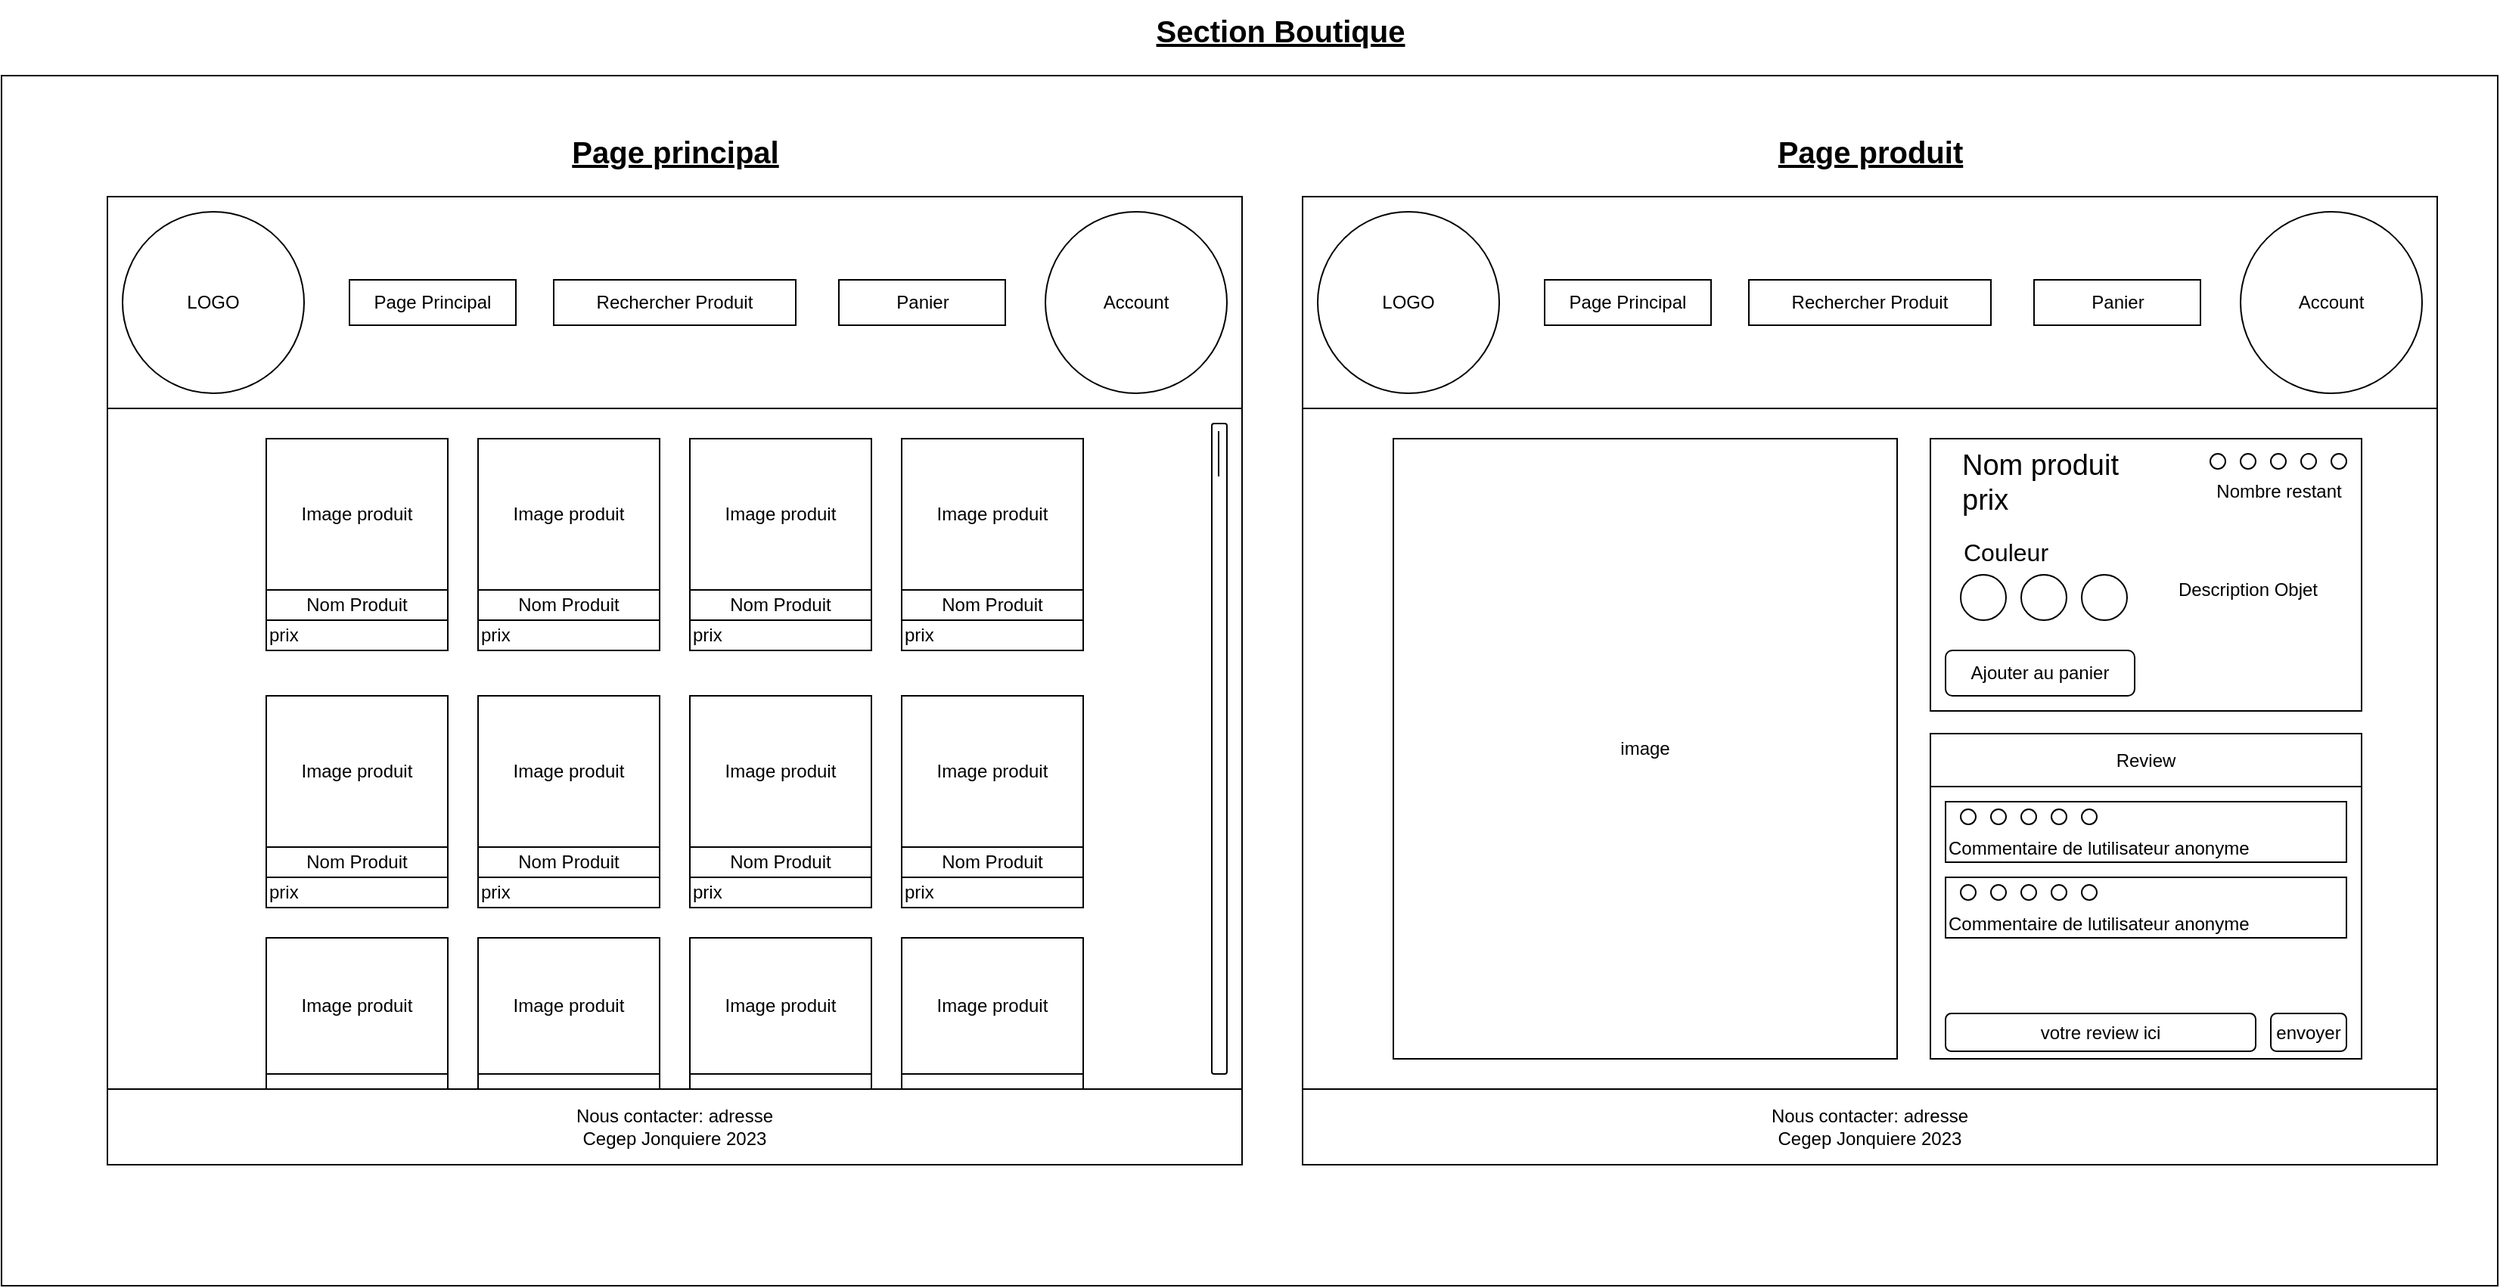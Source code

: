 <mxfile version="21.0.6" type="device"><diagram name="Page-1" id="6zmWPrYYc96BPxpVEM61"><mxGraphModel dx="3217" dy="1273" grid="1" gridSize="10" guides="1" tooltips="1" connect="1" arrows="1" fold="1" page="1" pageScale="1" pageWidth="827" pageHeight="1169" math="0" shadow="0"><root><mxCell id="0"/><mxCell id="1" parent="0"/><mxCell id="vte7EzwXtGrrbAc4ssOM-195" value="" style="rounded=0;whiteSpace=wrap;html=1;" vertex="1" parent="1"><mxGeometry x="-140" y="90" width="1650" height="800" as="geometry"/></mxCell><mxCell id="vte7EzwXtGrrbAc4ssOM-1" value="" style="rounded=0;whiteSpace=wrap;html=1;" vertex="1" parent="1"><mxGeometry x="-70" y="170" width="750" height="640" as="geometry"/></mxCell><mxCell id="vte7EzwXtGrrbAc4ssOM-3" value="" style="rounded=0;whiteSpace=wrap;html=1;" vertex="1" parent="1"><mxGeometry x="-70" y="170" width="750" height="140" as="geometry"/></mxCell><mxCell id="vte7EzwXtGrrbAc4ssOM-2" value="LOGO" style="ellipse;whiteSpace=wrap;html=1;" vertex="1" parent="1"><mxGeometry x="-60" y="180" width="120" height="120" as="geometry"/></mxCell><mxCell id="vte7EzwXtGrrbAc4ssOM-4" value="Page Principal" style="rounded=0;whiteSpace=wrap;html=1;" vertex="1" parent="1"><mxGeometry x="90" y="225" width="110" height="30" as="geometry"/></mxCell><mxCell id="vte7EzwXtGrrbAc4ssOM-5" value="Section Boutique" style="text;html=1;align=center;verticalAlign=middle;resizable=0;points=[];autosize=1;strokeColor=none;fillColor=none;fontStyle=5;fontSize=20;" vertex="1" parent="1"><mxGeometry x="610" y="40" width="190" height="40" as="geometry"/></mxCell><mxCell id="vte7EzwXtGrrbAc4ssOM-6" value="Page principal" style="text;html=1;align=center;verticalAlign=middle;resizable=0;points=[];autosize=1;strokeColor=none;fillColor=none;fontStyle=5;fontSize=20;" vertex="1" parent="1"><mxGeometry x="225" y="120" width="160" height="40" as="geometry"/></mxCell><mxCell id="vte7EzwXtGrrbAc4ssOM-8" value="Rechercher Produit" style="rounded=0;whiteSpace=wrap;html=1;" vertex="1" parent="1"><mxGeometry x="225" y="225" width="160" height="30" as="geometry"/></mxCell><mxCell id="vte7EzwXtGrrbAc4ssOM-9" value="Panier" style="rounded=0;whiteSpace=wrap;html=1;" vertex="1" parent="1"><mxGeometry x="413.5" y="225" width="110" height="30" as="geometry"/></mxCell><mxCell id="vte7EzwXtGrrbAc4ssOM-11" value="Account" style="ellipse;whiteSpace=wrap;html=1;" vertex="1" parent="1"><mxGeometry x="550" y="180" width="120" height="120" as="geometry"/></mxCell><mxCell id="vte7EzwXtGrrbAc4ssOM-12" value="Nom Produit" style="rounded=0;whiteSpace=wrap;html=1;" vertex="1" parent="1"><mxGeometry x="35" y="430" width="120" height="20" as="geometry"/></mxCell><mxCell id="vte7EzwXtGrrbAc4ssOM-13" value="Image produit" style="rounded=0;whiteSpace=wrap;html=1;" vertex="1" parent="1"><mxGeometry x="35" y="330" width="120" height="100" as="geometry"/></mxCell><mxCell id="vte7EzwXtGrrbAc4ssOM-18" value="Nom Produit" style="rounded=0;whiteSpace=wrap;html=1;" vertex="1" parent="1"><mxGeometry x="175" y="430" width="120" height="20" as="geometry"/></mxCell><mxCell id="vte7EzwXtGrrbAc4ssOM-19" value="Image produit" style="rounded=0;whiteSpace=wrap;html=1;" vertex="1" parent="1"><mxGeometry x="175" y="330" width="120" height="100" as="geometry"/></mxCell><mxCell id="vte7EzwXtGrrbAc4ssOM-23" value="Nom Produit" style="rounded=0;whiteSpace=wrap;html=1;" vertex="1" parent="1"><mxGeometry x="315" y="430" width="120" height="20" as="geometry"/></mxCell><mxCell id="vte7EzwXtGrrbAc4ssOM-24" value="Image produit" style="rounded=0;whiteSpace=wrap;html=1;" vertex="1" parent="1"><mxGeometry x="315" y="330" width="120" height="100" as="geometry"/></mxCell><mxCell id="vte7EzwXtGrrbAc4ssOM-28" value="Nom Produit" style="rounded=0;whiteSpace=wrap;html=1;" vertex="1" parent="1"><mxGeometry x="455" y="430" width="120" height="20" as="geometry"/></mxCell><mxCell id="vte7EzwXtGrrbAc4ssOM-29" value="Image produit" style="rounded=0;whiteSpace=wrap;html=1;" vertex="1" parent="1"><mxGeometry x="455" y="330" width="120" height="100" as="geometry"/></mxCell><mxCell id="vte7EzwXtGrrbAc4ssOM-33" value="Nom Produit" style="rounded=0;whiteSpace=wrap;html=1;" vertex="1" parent="1"><mxGeometry x="35" y="600" width="120" height="20" as="geometry"/></mxCell><mxCell id="vte7EzwXtGrrbAc4ssOM-34" value="Image produit" style="rounded=0;whiteSpace=wrap;html=1;" vertex="1" parent="1"><mxGeometry x="35" y="500" width="120" height="100" as="geometry"/></mxCell><mxCell id="vte7EzwXtGrrbAc4ssOM-38" value="Nom Produit" style="rounded=0;whiteSpace=wrap;html=1;" vertex="1" parent="1"><mxGeometry x="175" y="600" width="120" height="20" as="geometry"/></mxCell><mxCell id="vte7EzwXtGrrbAc4ssOM-39" value="Image produit" style="rounded=0;whiteSpace=wrap;html=1;" vertex="1" parent="1"><mxGeometry x="175" y="500" width="120" height="100" as="geometry"/></mxCell><mxCell id="vte7EzwXtGrrbAc4ssOM-43" value="Nom Produit" style="rounded=0;whiteSpace=wrap;html=1;" vertex="1" parent="1"><mxGeometry x="315" y="600" width="120" height="20" as="geometry"/></mxCell><mxCell id="vte7EzwXtGrrbAc4ssOM-44" value="Image produit" style="rounded=0;whiteSpace=wrap;html=1;" vertex="1" parent="1"><mxGeometry x="315" y="500" width="120" height="100" as="geometry"/></mxCell><mxCell id="vte7EzwXtGrrbAc4ssOM-48" value="Nom Produit" style="rounded=0;whiteSpace=wrap;html=1;" vertex="1" parent="1"><mxGeometry x="455" y="600" width="120" height="20" as="geometry"/></mxCell><mxCell id="vte7EzwXtGrrbAc4ssOM-49" value="Image produit" style="rounded=0;whiteSpace=wrap;html=1;" vertex="1" parent="1"><mxGeometry x="455" y="500" width="120" height="100" as="geometry"/></mxCell><mxCell id="vte7EzwXtGrrbAc4ssOM-53" value="Nom Produit" style="rounded=0;whiteSpace=wrap;html=1;" vertex="1" parent="1"><mxGeometry x="35" y="750" width="120" height="30" as="geometry"/></mxCell><mxCell id="vte7EzwXtGrrbAc4ssOM-54" value="Image produit" style="rounded=0;whiteSpace=wrap;html=1;" vertex="1" parent="1"><mxGeometry x="35" y="660" width="120" height="90" as="geometry"/></mxCell><mxCell id="vte7EzwXtGrrbAc4ssOM-56" value="Add" style="rounded=0;whiteSpace=wrap;html=1;" vertex="1" parent="1"><mxGeometry x="95" y="780" width="60" height="20" as="geometry"/></mxCell><mxCell id="vte7EzwXtGrrbAc4ssOM-57" value="dispo" style="rounded=0;whiteSpace=wrap;html=1;" vertex="1" parent="1"><mxGeometry x="35" y="780" width="60" height="20" as="geometry"/></mxCell><mxCell id="vte7EzwXtGrrbAc4ssOM-58" value="Nom Produit" style="rounded=0;whiteSpace=wrap;html=1;" vertex="1" parent="1"><mxGeometry x="175" y="750" width="120" height="30" as="geometry"/></mxCell><mxCell id="vte7EzwXtGrrbAc4ssOM-59" value="Image produit" style="rounded=0;whiteSpace=wrap;html=1;" vertex="1" parent="1"><mxGeometry x="175" y="660" width="120" height="90" as="geometry"/></mxCell><mxCell id="vte7EzwXtGrrbAc4ssOM-61" value="Add" style="rounded=0;whiteSpace=wrap;html=1;" vertex="1" parent="1"><mxGeometry x="235" y="780" width="60" height="20" as="geometry"/></mxCell><mxCell id="vte7EzwXtGrrbAc4ssOM-62" value="dispo" style="rounded=0;whiteSpace=wrap;html=1;" vertex="1" parent="1"><mxGeometry x="175" y="780" width="60" height="20" as="geometry"/></mxCell><mxCell id="vte7EzwXtGrrbAc4ssOM-63" value="Nom Produit" style="rounded=0;whiteSpace=wrap;html=1;" vertex="1" parent="1"><mxGeometry x="315" y="750" width="120" height="30" as="geometry"/></mxCell><mxCell id="vte7EzwXtGrrbAc4ssOM-64" value="Image produit" style="rounded=0;whiteSpace=wrap;html=1;" vertex="1" parent="1"><mxGeometry x="315" y="660" width="120" height="90" as="geometry"/></mxCell><mxCell id="vte7EzwXtGrrbAc4ssOM-66" value="Add" style="rounded=0;whiteSpace=wrap;html=1;" vertex="1" parent="1"><mxGeometry x="375" y="780" width="60" height="20" as="geometry"/></mxCell><mxCell id="vte7EzwXtGrrbAc4ssOM-67" value="dispo" style="rounded=0;whiteSpace=wrap;html=1;" vertex="1" parent="1"><mxGeometry x="315" y="780" width="60" height="20" as="geometry"/></mxCell><mxCell id="vte7EzwXtGrrbAc4ssOM-68" value="Nom Produit" style="rounded=0;whiteSpace=wrap;html=1;" vertex="1" parent="1"><mxGeometry x="455" y="750" width="120" height="30" as="geometry"/></mxCell><mxCell id="vte7EzwXtGrrbAc4ssOM-69" value="Image produit" style="rounded=0;whiteSpace=wrap;html=1;" vertex="1" parent="1"><mxGeometry x="455" y="660" width="120" height="90" as="geometry"/></mxCell><mxCell id="vte7EzwXtGrrbAc4ssOM-71" value="Add" style="rounded=0;whiteSpace=wrap;html=1;" vertex="1" parent="1"><mxGeometry x="515" y="780" width="60" height="20" as="geometry"/></mxCell><mxCell id="vte7EzwXtGrrbAc4ssOM-72" value="dispo" style="rounded=0;whiteSpace=wrap;html=1;" vertex="1" parent="1"><mxGeometry x="455" y="780" width="60" height="20" as="geometry"/></mxCell><mxCell id="vte7EzwXtGrrbAc4ssOM-73" value="Nous contacter: adresse&lt;br&gt;Cegep Jonquiere 2023" style="rounded=0;whiteSpace=wrap;html=1;" vertex="1" parent="1"><mxGeometry x="-70" y="760" width="750" height="50" as="geometry"/></mxCell><mxCell id="vte7EzwXtGrrbAc4ssOM-74" value="" style="rounded=1;whiteSpace=wrap;html=1;" vertex="1" parent="1"><mxGeometry x="660" y="320" width="10" height="430" as="geometry"/></mxCell><mxCell id="vte7EzwXtGrrbAc4ssOM-76" value="" style="endArrow=none;html=1;rounded=0;" edge="1" parent="1"><mxGeometry width="50" height="50" relative="1" as="geometry"><mxPoint x="664.5" y="355" as="sourcePoint"/><mxPoint x="664.5" y="325" as="targetPoint"/></mxGeometry></mxCell><mxCell id="vte7EzwXtGrrbAc4ssOM-78" value="" style="rounded=0;whiteSpace=wrap;html=1;" vertex="1" parent="1"><mxGeometry x="720" y="170" width="750" height="640" as="geometry"/></mxCell><mxCell id="vte7EzwXtGrrbAc4ssOM-79" value="" style="rounded=0;whiteSpace=wrap;html=1;" vertex="1" parent="1"><mxGeometry x="720" y="170" width="750" height="140" as="geometry"/></mxCell><mxCell id="vte7EzwXtGrrbAc4ssOM-80" value="LOGO" style="ellipse;whiteSpace=wrap;html=1;" vertex="1" parent="1"><mxGeometry x="730" y="180" width="120" height="120" as="geometry"/></mxCell><mxCell id="vte7EzwXtGrrbAc4ssOM-81" value="Page Principal" style="rounded=0;whiteSpace=wrap;html=1;" vertex="1" parent="1"><mxGeometry x="880" y="225" width="110" height="30" as="geometry"/></mxCell><mxCell id="vte7EzwXtGrrbAc4ssOM-82" value="Page produit" style="text;html=1;align=center;verticalAlign=middle;resizable=0;points=[];autosize=1;strokeColor=none;fillColor=none;fontStyle=5;fontSize=20;" vertex="1" parent="1"><mxGeometry x="1025" y="120" width="140" height="40" as="geometry"/></mxCell><mxCell id="vte7EzwXtGrrbAc4ssOM-83" value="Rechercher Produit" style="rounded=0;whiteSpace=wrap;html=1;" vertex="1" parent="1"><mxGeometry x="1015" y="225" width="160" height="30" as="geometry"/></mxCell><mxCell id="vte7EzwXtGrrbAc4ssOM-84" value="Panier" style="rounded=0;whiteSpace=wrap;html=1;" vertex="1" parent="1"><mxGeometry x="1203.5" y="225" width="110" height="30" as="geometry"/></mxCell><mxCell id="vte7EzwXtGrrbAc4ssOM-85" value="Account" style="ellipse;whiteSpace=wrap;html=1;" vertex="1" parent="1"><mxGeometry x="1340" y="180" width="120" height="120" as="geometry"/></mxCell><mxCell id="vte7EzwXtGrrbAc4ssOM-129" value="Add" style="rounded=0;whiteSpace=wrap;html=1;" vertex="1" parent="1"><mxGeometry x="885" y="780" width="60" height="20" as="geometry"/></mxCell><mxCell id="vte7EzwXtGrrbAc4ssOM-130" value="dispo" style="rounded=0;whiteSpace=wrap;html=1;" vertex="1" parent="1"><mxGeometry x="825" y="780" width="60" height="20" as="geometry"/></mxCell><mxCell id="vte7EzwXtGrrbAc4ssOM-134" value="Add" style="rounded=0;whiteSpace=wrap;html=1;" vertex="1" parent="1"><mxGeometry x="1025" y="780" width="60" height="20" as="geometry"/></mxCell><mxCell id="vte7EzwXtGrrbAc4ssOM-135" value="dispo" style="rounded=0;whiteSpace=wrap;html=1;" vertex="1" parent="1"><mxGeometry x="965" y="780" width="60" height="20" as="geometry"/></mxCell><mxCell id="vte7EzwXtGrrbAc4ssOM-139" value="Add" style="rounded=0;whiteSpace=wrap;html=1;" vertex="1" parent="1"><mxGeometry x="1165" y="780" width="60" height="20" as="geometry"/></mxCell><mxCell id="vte7EzwXtGrrbAc4ssOM-140" value="dispo" style="rounded=0;whiteSpace=wrap;html=1;" vertex="1" parent="1"><mxGeometry x="1105" y="780" width="60" height="20" as="geometry"/></mxCell><mxCell id="vte7EzwXtGrrbAc4ssOM-144" value="Add" style="rounded=0;whiteSpace=wrap;html=1;" vertex="1" parent="1"><mxGeometry x="1305" y="780" width="60" height="20" as="geometry"/></mxCell><mxCell id="vte7EzwXtGrrbAc4ssOM-145" value="dispo" style="rounded=0;whiteSpace=wrap;html=1;" vertex="1" parent="1"><mxGeometry x="1245" y="780" width="60" height="20" as="geometry"/></mxCell><mxCell id="vte7EzwXtGrrbAc4ssOM-146" value="Nous contacter: adresse&lt;br&gt;Cegep Jonquiere 2023" style="rounded=0;whiteSpace=wrap;html=1;" vertex="1" parent="1"><mxGeometry x="720" y="760" width="750" height="50" as="geometry"/></mxCell><mxCell id="vte7EzwXtGrrbAc4ssOM-149" value="image" style="rounded=0;whiteSpace=wrap;html=1;" vertex="1" parent="1"><mxGeometry x="780" y="330" width="333" height="410" as="geometry"/></mxCell><mxCell id="vte7EzwXtGrrbAc4ssOM-151" value="prix" style="rounded=0;whiteSpace=wrap;html=1;align=left;" vertex="1" parent="1"><mxGeometry x="35" y="450" width="120" height="20" as="geometry"/></mxCell><mxCell id="vte7EzwXtGrrbAc4ssOM-152" value="prix" style="rounded=0;whiteSpace=wrap;html=1;align=left;" vertex="1" parent="1"><mxGeometry x="175" y="450" width="120" height="20" as="geometry"/></mxCell><mxCell id="vte7EzwXtGrrbAc4ssOM-153" value="prix" style="rounded=0;whiteSpace=wrap;html=1;align=left;" vertex="1" parent="1"><mxGeometry x="315" y="450" width="120" height="20" as="geometry"/></mxCell><mxCell id="vte7EzwXtGrrbAc4ssOM-154" value="prix" style="rounded=0;whiteSpace=wrap;html=1;align=left;" vertex="1" parent="1"><mxGeometry x="455" y="450" width="120" height="20" as="geometry"/></mxCell><mxCell id="vte7EzwXtGrrbAc4ssOM-155" value="prix" style="rounded=0;whiteSpace=wrap;html=1;align=left;" vertex="1" parent="1"><mxGeometry x="35" y="620" width="120" height="20" as="geometry"/></mxCell><mxCell id="vte7EzwXtGrrbAc4ssOM-156" value="prix" style="rounded=0;whiteSpace=wrap;html=1;align=left;" vertex="1" parent="1"><mxGeometry x="175" y="620" width="120" height="20" as="geometry"/></mxCell><mxCell id="vte7EzwXtGrrbAc4ssOM-157" value="prix" style="rounded=0;whiteSpace=wrap;html=1;align=left;" vertex="1" parent="1"><mxGeometry x="315" y="620" width="120" height="20" as="geometry"/></mxCell><mxCell id="vte7EzwXtGrrbAc4ssOM-158" value="prix" style="rounded=0;whiteSpace=wrap;html=1;align=left;" vertex="1" parent="1"><mxGeometry x="455" y="620" width="120" height="20" as="geometry"/></mxCell><mxCell id="vte7EzwXtGrrbAc4ssOM-159" value="&lt;font style=&quot;font-size: 19px;&quot;&gt;Nom produit&lt;br&gt;prix&lt;br&gt;&lt;/font&gt;" style="rounded=0;whiteSpace=wrap;html=1;align=left;verticalAlign=top;spacingLeft=19;" vertex="1" parent="1"><mxGeometry x="1135" y="330" width="285" height="180" as="geometry"/></mxCell><mxCell id="vte7EzwXtGrrbAc4ssOM-160" value="" style="ellipse;whiteSpace=wrap;html=1;aspect=fixed;" vertex="1" parent="1"><mxGeometry x="1155" y="420" width="30" height="30" as="geometry"/></mxCell><mxCell id="vte7EzwXtGrrbAc4ssOM-161" value="&lt;font style=&quot;font-size: 16px;&quot;&gt;Couleur&lt;/font&gt;" style="text;html=1;align=left;verticalAlign=middle;resizable=0;points=[];autosize=1;strokeColor=none;fillColor=none;" vertex="1" parent="1"><mxGeometry x="1155" y="390" width="80" height="30" as="geometry"/></mxCell><mxCell id="vte7EzwXtGrrbAc4ssOM-162" value="" style="ellipse;whiteSpace=wrap;html=1;aspect=fixed;" vertex="1" parent="1"><mxGeometry x="1195" y="420" width="30" height="30" as="geometry"/></mxCell><mxCell id="vte7EzwXtGrrbAc4ssOM-163" value="" style="ellipse;whiteSpace=wrap;html=1;aspect=fixed;" vertex="1" parent="1"><mxGeometry x="1235" y="420" width="30" height="30" as="geometry"/></mxCell><mxCell id="vte7EzwXtGrrbAc4ssOM-164" value="Ajouter au panier" style="rounded=1;whiteSpace=wrap;html=1;" vertex="1" parent="1"><mxGeometry x="1145" y="470" width="125" height="30" as="geometry"/></mxCell><mxCell id="vte7EzwXtGrrbAc4ssOM-165" value="" style="rounded=0;whiteSpace=wrap;html=1;" vertex="1" parent="1"><mxGeometry x="1135" y="525" width="285" height="215" as="geometry"/></mxCell><mxCell id="vte7EzwXtGrrbAc4ssOM-166" value="Review" style="rounded=0;whiteSpace=wrap;html=1;" vertex="1" parent="1"><mxGeometry x="1135" y="525" width="285" height="35" as="geometry"/></mxCell><mxCell id="vte7EzwXtGrrbAc4ssOM-167" value="votre review ici" style="rounded=1;whiteSpace=wrap;html=1;" vertex="1" parent="1"><mxGeometry x="1145" y="710" width="205" height="25" as="geometry"/></mxCell><mxCell id="vte7EzwXtGrrbAc4ssOM-168" value="envoyer" style="rounded=1;whiteSpace=wrap;html=1;" vertex="1" parent="1"><mxGeometry x="1360" y="710" width="50" height="25" as="geometry"/></mxCell><mxCell id="vte7EzwXtGrrbAc4ssOM-169" value="Commentaire de lutilisateur anonyme" style="rounded=0;whiteSpace=wrap;html=1;align=left;verticalAlign=bottom;" vertex="1" parent="1"><mxGeometry x="1145" y="570" width="265" height="40" as="geometry"/></mxCell><mxCell id="vte7EzwXtGrrbAc4ssOM-171" value="" style="ellipse;whiteSpace=wrap;html=1;aspect=fixed;" vertex="1" parent="1"><mxGeometry x="1155" y="575" width="10" height="10" as="geometry"/></mxCell><mxCell id="vte7EzwXtGrrbAc4ssOM-172" value="" style="ellipse;whiteSpace=wrap;html=1;aspect=fixed;" vertex="1" parent="1"><mxGeometry x="1175" y="575" width="10" height="10" as="geometry"/></mxCell><mxCell id="vte7EzwXtGrrbAc4ssOM-173" value="" style="ellipse;whiteSpace=wrap;html=1;aspect=fixed;" vertex="1" parent="1"><mxGeometry x="1195" y="575" width="10" height="10" as="geometry"/></mxCell><mxCell id="vte7EzwXtGrrbAc4ssOM-174" value="" style="ellipse;whiteSpace=wrap;html=1;aspect=fixed;" vertex="1" parent="1"><mxGeometry x="1215" y="575" width="10" height="10" as="geometry"/></mxCell><mxCell id="vte7EzwXtGrrbAc4ssOM-175" value="" style="ellipse;whiteSpace=wrap;html=1;aspect=fixed;" vertex="1" parent="1"><mxGeometry x="1235" y="575" width="10" height="10" as="geometry"/></mxCell><mxCell id="vte7EzwXtGrrbAc4ssOM-176" value="Commentaire de lutilisateur anonyme" style="rounded=0;whiteSpace=wrap;html=1;align=left;verticalAlign=bottom;" vertex="1" parent="1"><mxGeometry x="1145" y="620" width="265" height="40" as="geometry"/></mxCell><mxCell id="vte7EzwXtGrrbAc4ssOM-177" value="" style="ellipse;whiteSpace=wrap;html=1;aspect=fixed;" vertex="1" parent="1"><mxGeometry x="1155" y="625" width="10" height="10" as="geometry"/></mxCell><mxCell id="vte7EzwXtGrrbAc4ssOM-178" value="" style="ellipse;whiteSpace=wrap;html=1;aspect=fixed;" vertex="1" parent="1"><mxGeometry x="1175" y="625" width="10" height="10" as="geometry"/></mxCell><mxCell id="vte7EzwXtGrrbAc4ssOM-179" value="" style="ellipse;whiteSpace=wrap;html=1;aspect=fixed;" vertex="1" parent="1"><mxGeometry x="1195" y="625" width="10" height="10" as="geometry"/></mxCell><mxCell id="vte7EzwXtGrrbAc4ssOM-180" value="" style="ellipse;whiteSpace=wrap;html=1;aspect=fixed;" vertex="1" parent="1"><mxGeometry x="1215" y="625" width="10" height="10" as="geometry"/></mxCell><mxCell id="vte7EzwXtGrrbAc4ssOM-181" value="" style="ellipse;whiteSpace=wrap;html=1;aspect=fixed;" vertex="1" parent="1"><mxGeometry x="1235" y="625" width="10" height="10" as="geometry"/></mxCell><mxCell id="vte7EzwXtGrrbAc4ssOM-188" value="" style="ellipse;whiteSpace=wrap;html=1;aspect=fixed;" vertex="1" parent="1"><mxGeometry x="1400" y="340" width="10" height="10" as="geometry"/></mxCell><mxCell id="vte7EzwXtGrrbAc4ssOM-189" value="" style="ellipse;whiteSpace=wrap;html=1;aspect=fixed;" vertex="1" parent="1"><mxGeometry x="1380" y="340" width="10" height="10" as="geometry"/></mxCell><mxCell id="vte7EzwXtGrrbAc4ssOM-190" value="" style="ellipse;whiteSpace=wrap;html=1;aspect=fixed;" vertex="1" parent="1"><mxGeometry x="1360" y="340" width="10" height="10" as="geometry"/></mxCell><mxCell id="vte7EzwXtGrrbAc4ssOM-191" value="" style="ellipse;whiteSpace=wrap;html=1;aspect=fixed;" vertex="1" parent="1"><mxGeometry x="1340" y="340" width="10" height="10" as="geometry"/></mxCell><mxCell id="vte7EzwXtGrrbAc4ssOM-192" value="" style="ellipse;whiteSpace=wrap;html=1;aspect=fixed;" vertex="1" parent="1"><mxGeometry x="1320" y="340" width="10" height="10" as="geometry"/></mxCell><mxCell id="vte7EzwXtGrrbAc4ssOM-193" value="Description Objet" style="rounded=0;whiteSpace=wrap;html=1;strokeColor=none;" vertex="1" parent="1"><mxGeometry x="1280" y="360" width="130" height="140" as="geometry"/></mxCell><mxCell id="vte7EzwXtGrrbAc4ssOM-194" value="Nombre restant" style="text;html=1;align=center;verticalAlign=middle;resizable=0;points=[];autosize=1;strokeColor=none;fillColor=none;" vertex="1" parent="1"><mxGeometry x="1310" y="350" width="110" height="30" as="geometry"/></mxCell></root></mxGraphModel></diagram></mxfile>